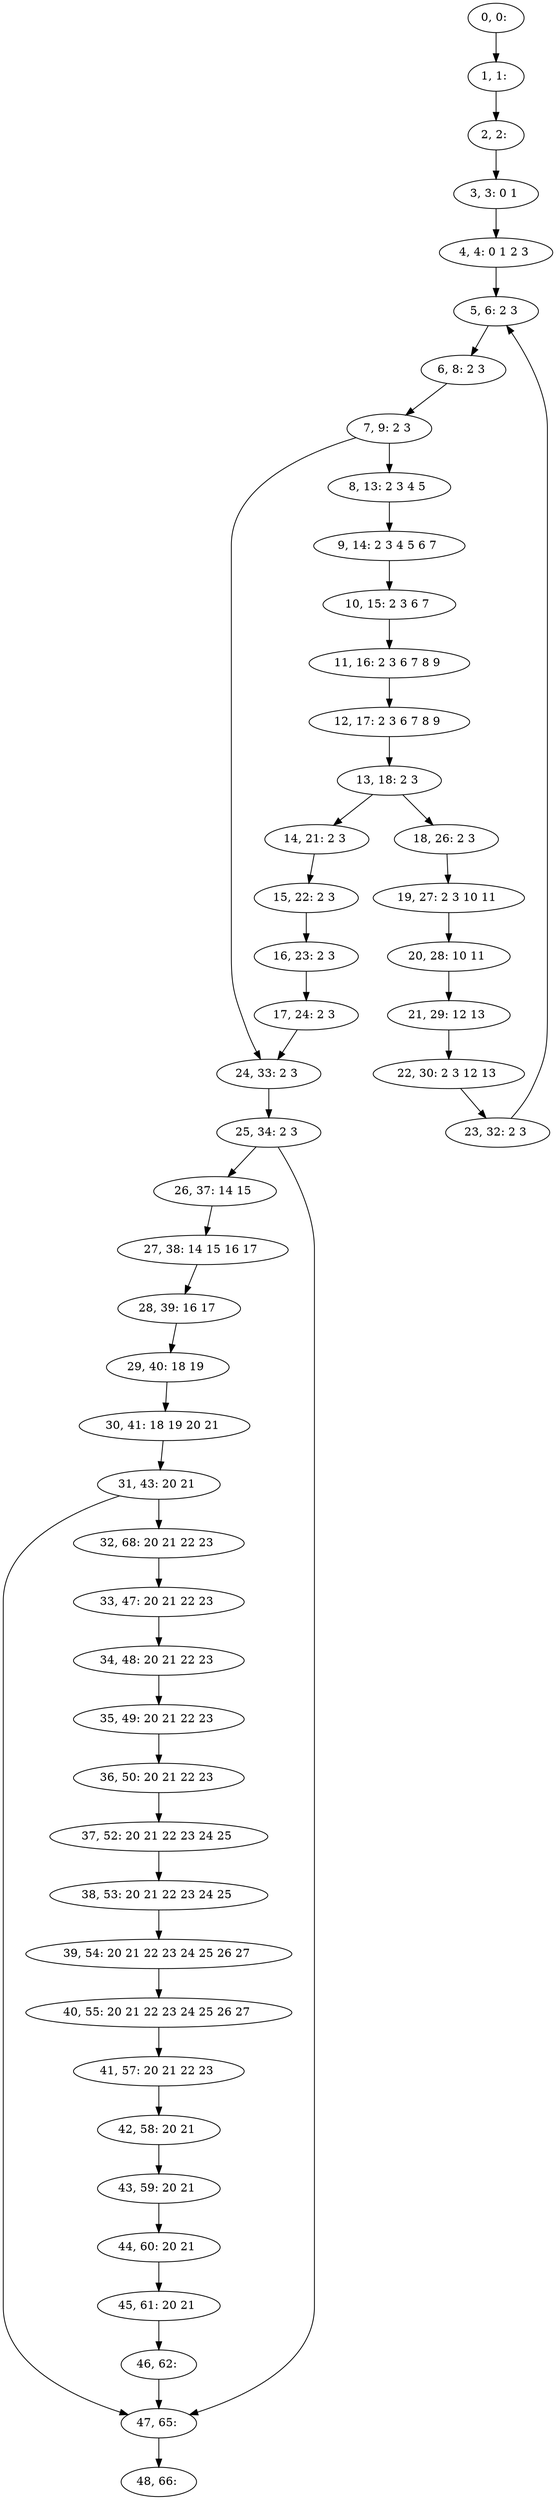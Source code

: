 digraph G {
0[label="0, 0: "];
1[label="1, 1: "];
2[label="2, 2: "];
3[label="3, 3: 0 1 "];
4[label="4, 4: 0 1 2 3 "];
5[label="5, 6: 2 3 "];
6[label="6, 8: 2 3 "];
7[label="7, 9: 2 3 "];
8[label="8, 13: 2 3 4 5 "];
9[label="9, 14: 2 3 4 5 6 7 "];
10[label="10, 15: 2 3 6 7 "];
11[label="11, 16: 2 3 6 7 8 9 "];
12[label="12, 17: 2 3 6 7 8 9 "];
13[label="13, 18: 2 3 "];
14[label="14, 21: 2 3 "];
15[label="15, 22: 2 3 "];
16[label="16, 23: 2 3 "];
17[label="17, 24: 2 3 "];
18[label="18, 26: 2 3 "];
19[label="19, 27: 2 3 10 11 "];
20[label="20, 28: 10 11 "];
21[label="21, 29: 12 13 "];
22[label="22, 30: 2 3 12 13 "];
23[label="23, 32: 2 3 "];
24[label="24, 33: 2 3 "];
25[label="25, 34: 2 3 "];
26[label="26, 37: 14 15 "];
27[label="27, 38: 14 15 16 17 "];
28[label="28, 39: 16 17 "];
29[label="29, 40: 18 19 "];
30[label="30, 41: 18 19 20 21 "];
31[label="31, 43: 20 21 "];
32[label="32, 68: 20 21 22 23 "];
33[label="33, 47: 20 21 22 23 "];
34[label="34, 48: 20 21 22 23 "];
35[label="35, 49: 20 21 22 23 "];
36[label="36, 50: 20 21 22 23 "];
37[label="37, 52: 20 21 22 23 24 25 "];
38[label="38, 53: 20 21 22 23 24 25 "];
39[label="39, 54: 20 21 22 23 24 25 26 27 "];
40[label="40, 55: 20 21 22 23 24 25 26 27 "];
41[label="41, 57: 20 21 22 23 "];
42[label="42, 58: 20 21 "];
43[label="43, 59: 20 21 "];
44[label="44, 60: 20 21 "];
45[label="45, 61: 20 21 "];
46[label="46, 62: "];
47[label="47, 65: "];
48[label="48, 66: "];
0->1 ;
1->2 ;
2->3 ;
3->4 ;
4->5 ;
5->6 ;
6->7 ;
7->8 ;
7->24 ;
8->9 ;
9->10 ;
10->11 ;
11->12 ;
12->13 ;
13->14 ;
13->18 ;
14->15 ;
15->16 ;
16->17 ;
17->24 ;
18->19 ;
19->20 ;
20->21 ;
21->22 ;
22->23 ;
23->5 ;
24->25 ;
25->26 ;
25->47 ;
26->27 ;
27->28 ;
28->29 ;
29->30 ;
30->31 ;
31->32 ;
31->47 ;
32->33 ;
33->34 ;
34->35 ;
35->36 ;
36->37 ;
37->38 ;
38->39 ;
39->40 ;
40->41 ;
41->42 ;
42->43 ;
43->44 ;
44->45 ;
45->46 ;
46->47 ;
47->48 ;
}
